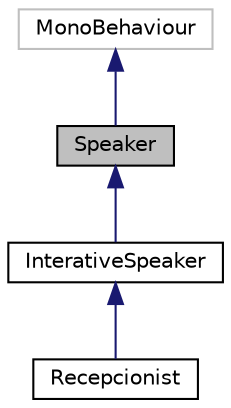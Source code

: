 digraph "Speaker"
{
  edge [fontname="Helvetica",fontsize="10",labelfontname="Helvetica",labelfontsize="10"];
  node [fontname="Helvetica",fontsize="10",shape=record];
  Node1 [label="Speaker",height=0.2,width=0.4,color="black", fillcolor="grey75", style="filled", fontcolor="black"];
  Node2 -> Node1 [dir="back",color="midnightblue",fontsize="10",style="solid",fontname="Helvetica"];
  Node2 [label="MonoBehaviour",height=0.2,width=0.4,color="grey75", fillcolor="white", style="filled"];
  Node1 -> Node3 [dir="back",color="midnightblue",fontsize="10",style="solid",fontname="Helvetica"];
  Node3 [label="InterativeSpeaker",height=0.2,width=0.4,color="black", fillcolor="white", style="filled",URL="$class_interative_speaker.html",tooltip="Developed by: Higor (hcmb) An InterativeSpeaker is a Speaker that starts the dialog when the player p..."];
  Node3 -> Node4 [dir="back",color="midnightblue",fontsize="10",style="solid",fontname="Helvetica"];
  Node4 [label="Recepcionist",height=0.2,width=0.4,color="black", fillcolor="white", style="filled",URL="$class_recepcionist.html"];
}
